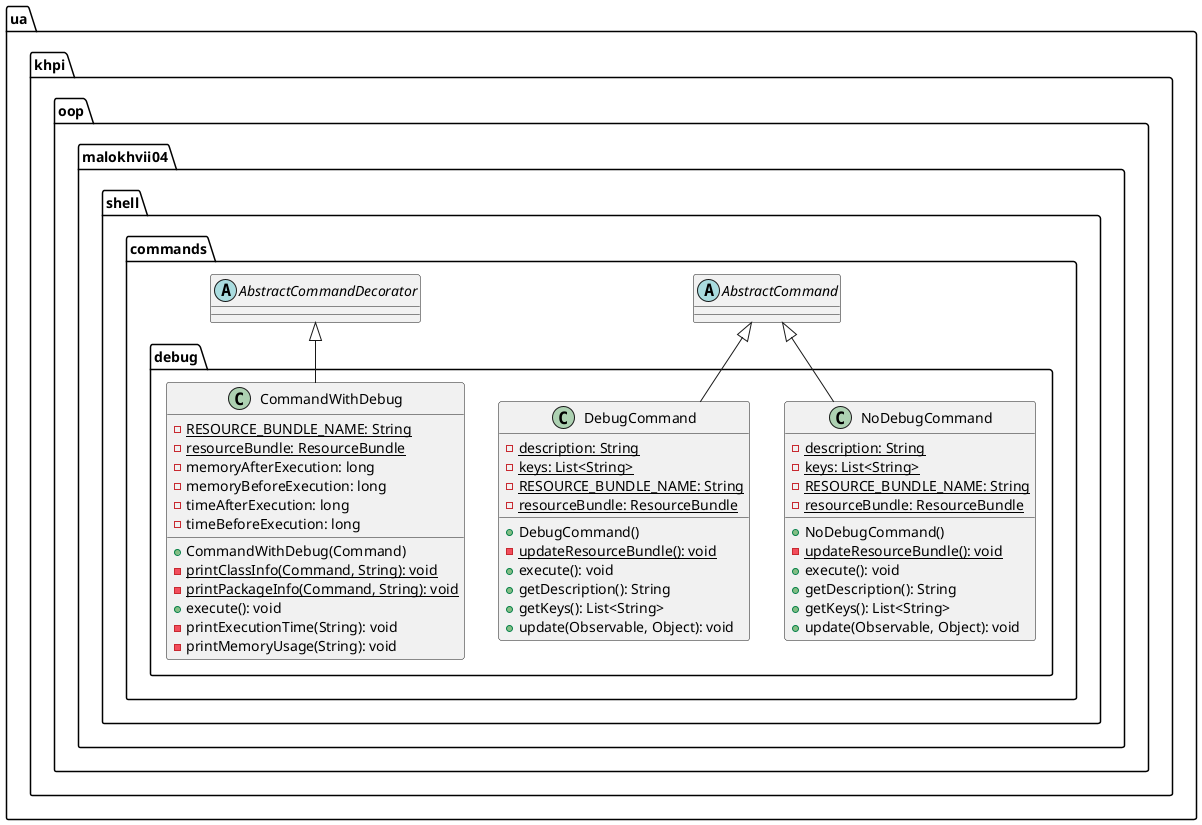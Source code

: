 @startuml

    namespace ua.khpi.oop.malokhvii04.shell.commands.debug {

        class NoDebugCommand {
            {static} -description: String
            {static} -keys: List<String>
            {static} -RESOURCE_BUNDLE_NAME: String
            {static} -resourceBundle: ResourceBundle
            +NoDebugCommand()
            {static} -updateResourceBundle(): void
            +execute(): void
            +getDescription(): String
            +getKeys(): List<String>
            +update(Observable, Object): void
        }

        class DebugCommand {
            {static} -description: String
            {static} -keys: List<String>
            {static} -RESOURCE_BUNDLE_NAME: String
            {static} -resourceBundle: ResourceBundle
            +DebugCommand()
            {static} -updateResourceBundle(): void
            +execute(): void
            +getDescription(): String
            +getKeys(): List<String>
            +update(Observable, Object): void
        }

        class CommandWithDebug {
            {static} -RESOURCE_BUNDLE_NAME: String
            {static} -resourceBundle: ResourceBundle
            -memoryAfterExecution: long
            -memoryBeforeExecution: long
            -timeAfterExecution: long
            -timeBeforeExecution: long
            +CommandWithDebug(Command)
            {static} -printClassInfo(Command, String): void
            {static} -printPackageInfo(Command, String): void
            +execute(): void
            -printExecutionTime(String): void
            -printMemoryUsage(String): void
        }

        abstract class ua.khpi.oop.malokhvii04.shell.commands.AbstractCommand
        ua.khpi.oop.malokhvii04.shell.commands.AbstractCommand <|-- NoDebugCommand

        ua.khpi.oop.malokhvii04.shell.commands.AbstractCommand <|-- DebugCommand

        abstract class ua.khpi.oop.malokhvii04.shell.commands.AbstractCommandDecorator
        ua.khpi.oop.malokhvii04.shell.commands.AbstractCommandDecorator <|-- CommandWithDebug

    }

@enduml
